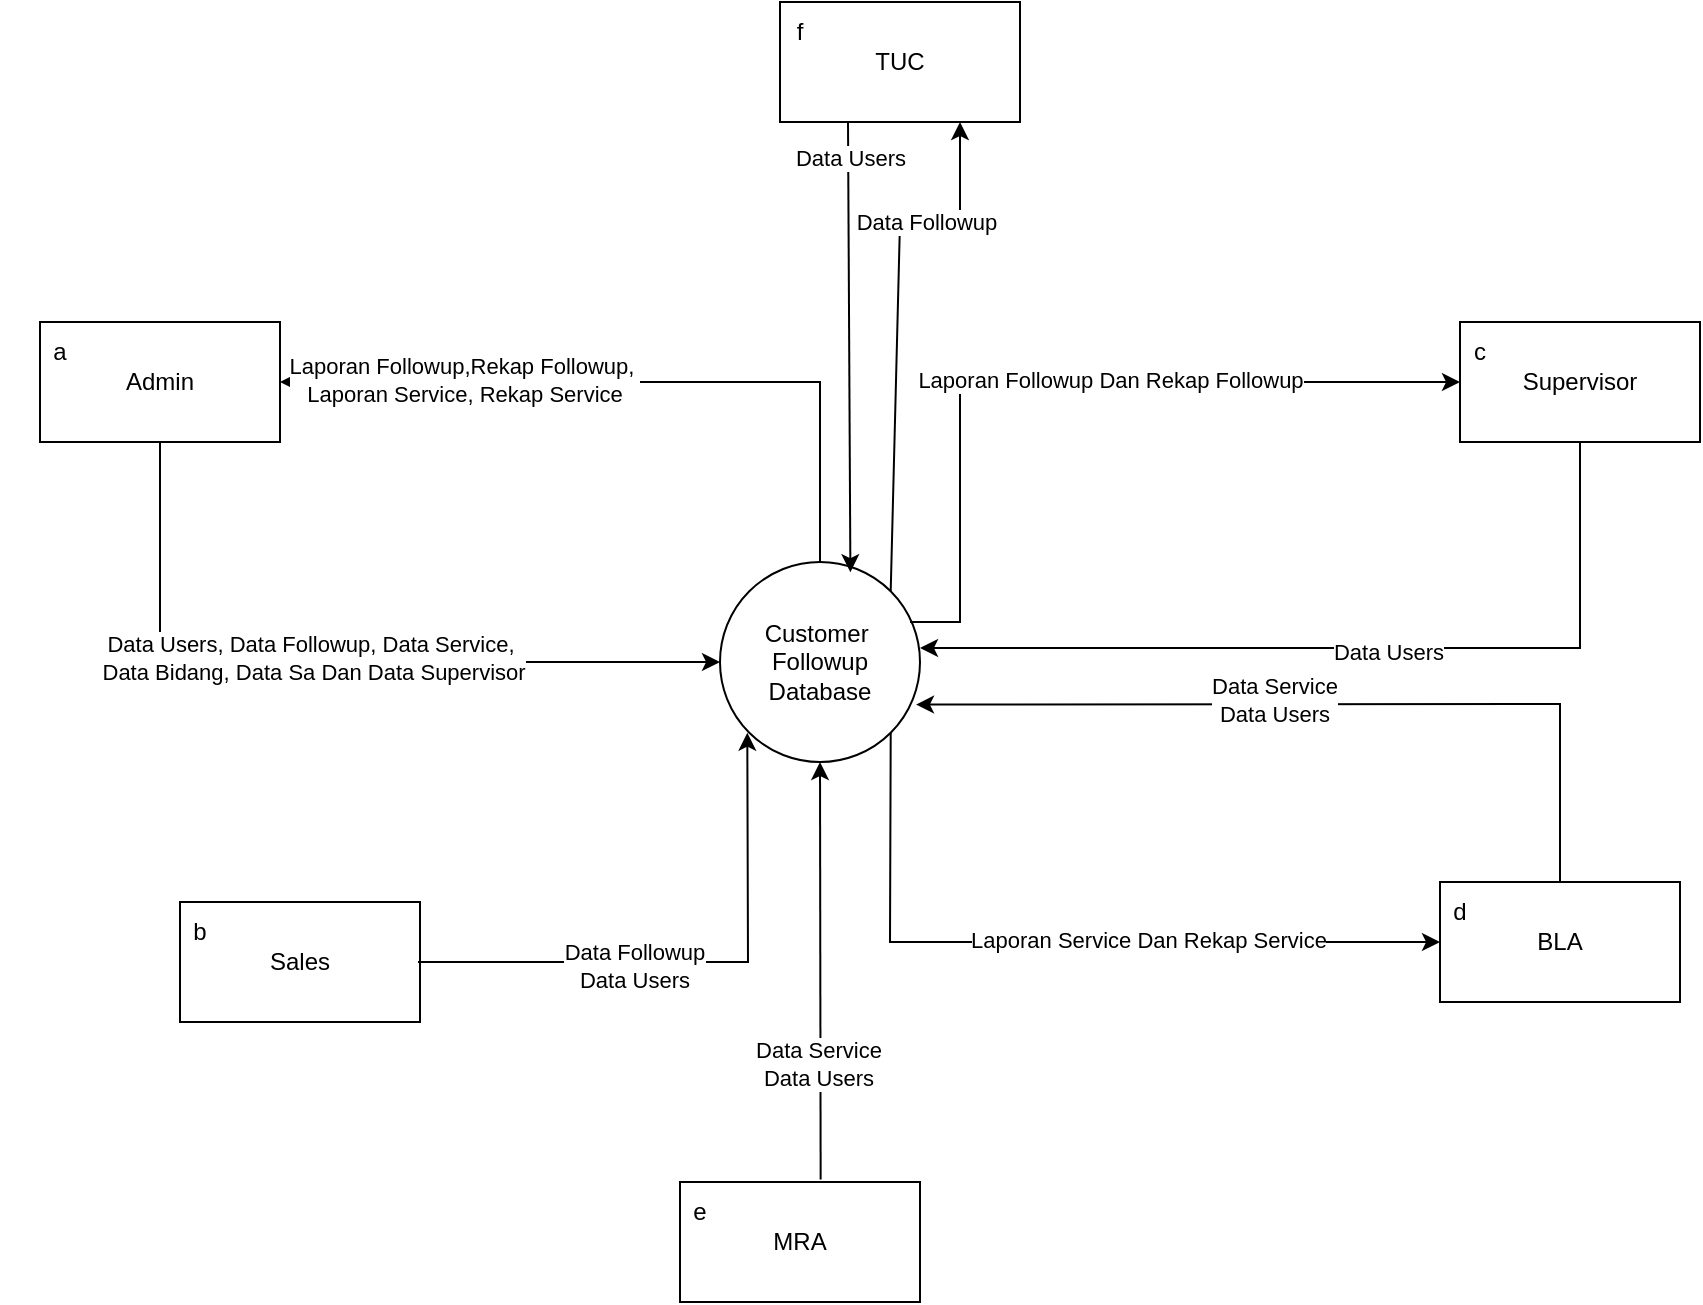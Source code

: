 <mxfile version="24.6.4" type="github" pages="3">
  <diagram name="Diagram Konteks" id="epgfFb0skEptq95vjhe1">
    <mxGraphModel dx="934" dy="1352" grid="1" gridSize="10" guides="1" tooltips="1" connect="1" arrows="1" fold="1" page="1" pageScale="1" pageWidth="1169" pageHeight="827" math="0" shadow="0">
      <root>
        <mxCell id="0" />
        <mxCell id="1" parent="0" />
        <mxCell id="VuiifhyWefLbRoHjWOdV-1" value="Customer&amp;nbsp;&lt;div&gt;Followup&lt;/div&gt;&lt;div&gt;Database&lt;/div&gt;" style="shape=ellipse;html=1;dashed=0;whiteSpace=wrap;perimeter=ellipsePerimeter;" parent="1" vertex="1">
          <mxGeometry x="360" y="170" width="100" height="100" as="geometry" />
        </mxCell>
        <mxCell id="VuiifhyWefLbRoHjWOdV-5" value="Supervisor" style="html=1;dashed=0;whiteSpace=wrap;" parent="1" vertex="1">
          <mxGeometry x="730" y="50" width="120" height="60" as="geometry" />
        </mxCell>
        <mxCell id="VuiifhyWefLbRoHjWOdV-14" value="Admin" style="html=1;dashed=0;whiteSpace=wrap;" parent="1" vertex="1">
          <mxGeometry x="20" y="50" width="120" height="60" as="geometry" />
        </mxCell>
        <mxCell id="VuiifhyWefLbRoHjWOdV-15" value="Sales" style="html=1;dashed=0;whiteSpace=wrap;" parent="1" vertex="1">
          <mxGeometry x="90" y="340" width="120" height="60" as="geometry" />
        </mxCell>
        <mxCell id="VuiifhyWefLbRoHjWOdV-16" value="MRA" style="html=1;dashed=0;whiteSpace=wrap;" parent="1" vertex="1">
          <mxGeometry x="340" y="480" width="120" height="60" as="geometry" />
        </mxCell>
        <mxCell id="3bvG3QOUrX4tDnKTCZNF-1" value="BLA" style="html=1;dashed=0;whiteSpace=wrap;" vertex="1" parent="1">
          <mxGeometry x="720" y="330" width="120" height="60" as="geometry" />
        </mxCell>
        <mxCell id="3bvG3QOUrX4tDnKTCZNF-2" value="TUC" style="html=1;dashed=0;whiteSpace=wrap;" vertex="1" parent="1">
          <mxGeometry x="390" y="-110" width="120" height="60" as="geometry" />
        </mxCell>
        <mxCell id="3bvG3QOUrX4tDnKTCZNF-3" value="" style="endArrow=classic;html=1;rounded=0;exitX=0.5;exitY=1;exitDx=0;exitDy=0;entryX=0;entryY=0.5;entryDx=0;entryDy=0;" edge="1" parent="1" source="VuiifhyWefLbRoHjWOdV-14" target="VuiifhyWefLbRoHjWOdV-1">
          <mxGeometry width="50" height="50" relative="1" as="geometry">
            <mxPoint x="390" y="260" as="sourcePoint" />
            <mxPoint x="440" y="210" as="targetPoint" />
            <Array as="points">
              <mxPoint x="80" y="220" />
            </Array>
          </mxGeometry>
        </mxCell>
        <mxCell id="3bvG3QOUrX4tDnKTCZNF-4" value="Data Users, Data Followup, Data Service,&lt;div&gt;&amp;nbsp;Data Bidang, Data Sa Dan Data Supervisor&lt;/div&gt;" style="edgeLabel;html=1;align=center;verticalAlign=middle;resizable=0;points=[];" vertex="1" connectable="0" parent="3bvG3QOUrX4tDnKTCZNF-3">
          <mxGeometry x="-0.054" y="2" relative="1" as="geometry">
            <mxPoint as="offset" />
          </mxGeometry>
        </mxCell>
        <mxCell id="3bvG3QOUrX4tDnKTCZNF-6" value="" style="endArrow=classic;html=1;rounded=0;exitX=1;exitY=0.5;exitDx=0;exitDy=0;entryX=0;entryY=1;entryDx=0;entryDy=0;" edge="1" parent="1">
          <mxGeometry width="50" height="50" relative="1" as="geometry">
            <mxPoint x="209" y="370" as="sourcePoint" />
            <mxPoint x="373.645" y="255.355" as="targetPoint" />
            <Array as="points">
              <mxPoint x="374" y="370" />
            </Array>
          </mxGeometry>
        </mxCell>
        <mxCell id="3bvG3QOUrX4tDnKTCZNF-7" value="Data Followup&lt;div&gt;Data Users&lt;/div&gt;" style="edgeLabel;html=1;align=center;verticalAlign=middle;resizable=0;points=[];" vertex="1" connectable="0" parent="3bvG3QOUrX4tDnKTCZNF-6">
          <mxGeometry x="-0.227" y="-2" relative="1" as="geometry">
            <mxPoint as="offset" />
          </mxGeometry>
        </mxCell>
        <mxCell id="3bvG3QOUrX4tDnKTCZNF-8" value="" style="endArrow=classic;html=1;rounded=0;exitX=0.5;exitY=0;exitDx=0;exitDy=0;entryX=1;entryY=0.5;entryDx=0;entryDy=0;" edge="1" parent="1" source="VuiifhyWefLbRoHjWOdV-1" target="VuiifhyWefLbRoHjWOdV-14">
          <mxGeometry width="50" height="50" relative="1" as="geometry">
            <mxPoint x="410" y="160" as="sourcePoint" />
            <mxPoint x="460" y="110" as="targetPoint" />
            <Array as="points">
              <mxPoint x="410" y="80" />
            </Array>
          </mxGeometry>
        </mxCell>
        <mxCell id="3bvG3QOUrX4tDnKTCZNF-9" value="Laporan Followup,Rekap Followup,&amp;nbsp;&lt;div&gt;Laporan Service, Rekap Service&lt;/div&gt;" style="edgeLabel;html=1;align=center;verticalAlign=middle;resizable=0;points=[];" vertex="1" connectable="0" parent="3bvG3QOUrX4tDnKTCZNF-8">
          <mxGeometry x="0.493" y="-1" relative="1" as="geometry">
            <mxPoint as="offset" />
          </mxGeometry>
        </mxCell>
        <mxCell id="3bvG3QOUrX4tDnKTCZNF-10" value="" style="endArrow=classic;html=1;rounded=0;entryX=0;entryY=0.5;entryDx=0;entryDy=0;" edge="1" parent="1" target="VuiifhyWefLbRoHjWOdV-5">
          <mxGeometry width="50" height="50" relative="1" as="geometry">
            <mxPoint x="455" y="200" as="sourcePoint" />
            <mxPoint x="430" y="110" as="targetPoint" />
            <Array as="points">
              <mxPoint x="480" y="200" />
              <mxPoint x="480" y="80" />
            </Array>
          </mxGeometry>
        </mxCell>
        <mxCell id="3bvG3QOUrX4tDnKTCZNF-12" value="Laporan Followup Dan Rekap Followup" style="edgeLabel;html=1;align=center;verticalAlign=middle;resizable=0;points=[];" vertex="1" connectable="0" parent="3bvG3QOUrX4tDnKTCZNF-10">
          <mxGeometry x="0.114" y="1" relative="1" as="geometry">
            <mxPoint as="offset" />
          </mxGeometry>
        </mxCell>
        <mxCell id="3bvG3QOUrX4tDnKTCZNF-13" value="" style="endArrow=classic;html=1;rounded=0;exitX=1;exitY=1;exitDx=0;exitDy=0;entryX=0;entryY=0.5;entryDx=0;entryDy=0;" edge="1" parent="1" source="VuiifhyWefLbRoHjWOdV-1" target="3bvG3QOUrX4tDnKTCZNF-1">
          <mxGeometry width="50" height="50" relative="1" as="geometry">
            <mxPoint x="590" y="390" as="sourcePoint" />
            <mxPoint x="700" y="360" as="targetPoint" />
            <Array as="points">
              <mxPoint x="445" y="360" />
            </Array>
          </mxGeometry>
        </mxCell>
        <mxCell id="3bvG3QOUrX4tDnKTCZNF-16" value="Laporan Service Dan Rekap Service" style="edgeLabel;html=1;align=center;verticalAlign=middle;resizable=0;points=[];" vertex="1" connectable="0" parent="3bvG3QOUrX4tDnKTCZNF-13">
          <mxGeometry x="0.231" y="1" relative="1" as="geometry">
            <mxPoint as="offset" />
          </mxGeometry>
        </mxCell>
        <mxCell id="3bvG3QOUrX4tDnKTCZNF-14" value="" style="endArrow=classic;html=1;rounded=0;entryX=0.98;entryY=0.713;entryDx=0;entryDy=0;entryPerimeter=0;exitX=0.5;exitY=0;exitDx=0;exitDy=0;" edge="1" parent="1" source="3bvG3QOUrX4tDnKTCZNF-1" target="VuiifhyWefLbRoHjWOdV-1">
          <mxGeometry width="50" height="50" relative="1" as="geometry">
            <mxPoint x="700" y="320" as="sourcePoint" />
            <mxPoint x="550" y="240" as="targetPoint" />
            <Array as="points">
              <mxPoint x="780" y="241" />
            </Array>
          </mxGeometry>
        </mxCell>
        <mxCell id="3bvG3QOUrX4tDnKTCZNF-15" value="Data Service&lt;div&gt;Data Users&lt;/div&gt;" style="edgeLabel;html=1;align=center;verticalAlign=middle;resizable=0;points=[];" vertex="1" connectable="0" parent="3bvG3QOUrX4tDnKTCZNF-14">
          <mxGeometry x="0.131" y="-2" relative="1" as="geometry">
            <mxPoint as="offset" />
          </mxGeometry>
        </mxCell>
        <mxCell id="3bvG3QOUrX4tDnKTCZNF-17" value="" style="endArrow=classic;html=1;rounded=0;exitX=0.586;exitY=-0.021;exitDx=0;exitDy=0;exitPerimeter=0;entryX=0.5;entryY=1;entryDx=0;entryDy=0;" edge="1" parent="1" source="VuiifhyWefLbRoHjWOdV-16" target="VuiifhyWefLbRoHjWOdV-1">
          <mxGeometry width="50" height="50" relative="1" as="geometry">
            <mxPoint x="420" y="460" as="sourcePoint" />
            <mxPoint x="470" y="410" as="targetPoint" />
          </mxGeometry>
        </mxCell>
        <mxCell id="3bvG3QOUrX4tDnKTCZNF-18" value="Data Service&lt;div&gt;Data Users&lt;/div&gt;" style="edgeLabel;html=1;align=center;verticalAlign=middle;resizable=0;points=[];" vertex="1" connectable="0" parent="3bvG3QOUrX4tDnKTCZNF-17">
          <mxGeometry x="-0.446" y="1" relative="1" as="geometry">
            <mxPoint as="offset" />
          </mxGeometry>
        </mxCell>
        <mxCell id="3bvG3QOUrX4tDnKTCZNF-19" value="" style="endArrow=classic;html=1;rounded=0;exitX=1;exitY=0;exitDx=0;exitDy=0;entryX=0.75;entryY=1;entryDx=0;entryDy=0;" edge="1" parent="1" source="VuiifhyWefLbRoHjWOdV-1" target="3bvG3QOUrX4tDnKTCZNF-2">
          <mxGeometry width="50" height="50" relative="1" as="geometry">
            <mxPoint x="610" y="190" as="sourcePoint" />
            <mxPoint x="660" y="140" as="targetPoint" />
            <Array as="points">
              <mxPoint x="450" />
              <mxPoint x="480" />
            </Array>
          </mxGeometry>
        </mxCell>
        <mxCell id="inOawKUDOv4UelcMWIQG-9" value="Data Followup" style="edgeLabel;html=1;align=center;verticalAlign=middle;resizable=0;points=[];" vertex="1" connectable="0" parent="3bvG3QOUrX4tDnKTCZNF-19">
          <mxGeometry x="0.493" relative="1" as="geometry">
            <mxPoint as="offset" />
          </mxGeometry>
        </mxCell>
        <mxCell id="ki20Z8s4vrW7yiZeNQ6K-3" value="a" style="text;html=1;align=center;verticalAlign=middle;whiteSpace=wrap;rounded=0;" vertex="1" parent="1">
          <mxGeometry y="50" width="60" height="30" as="geometry" />
        </mxCell>
        <mxCell id="ki20Z8s4vrW7yiZeNQ6K-4" value="b" style="text;html=1;align=center;verticalAlign=middle;whiteSpace=wrap;rounded=0;" vertex="1" parent="1">
          <mxGeometry x="70" y="340" width="60" height="30" as="geometry" />
        </mxCell>
        <mxCell id="ki20Z8s4vrW7yiZeNQ6K-5" value="c" style="text;html=1;align=center;verticalAlign=middle;whiteSpace=wrap;rounded=0;" vertex="1" parent="1">
          <mxGeometry x="710" y="50" width="60" height="30" as="geometry" />
        </mxCell>
        <mxCell id="ki20Z8s4vrW7yiZeNQ6K-8" value="d" style="text;html=1;align=center;verticalAlign=middle;whiteSpace=wrap;rounded=0;" vertex="1" parent="1">
          <mxGeometry x="700" y="330" width="60" height="30" as="geometry" />
        </mxCell>
        <mxCell id="ki20Z8s4vrW7yiZeNQ6K-9" value="e" style="text;html=1;align=center;verticalAlign=middle;whiteSpace=wrap;rounded=0;" vertex="1" parent="1">
          <mxGeometry x="320" y="480" width="60" height="30" as="geometry" />
        </mxCell>
        <mxCell id="ki20Z8s4vrW7yiZeNQ6K-10" value="f" style="text;html=1;align=center;verticalAlign=middle;whiteSpace=wrap;rounded=0;" vertex="1" parent="1">
          <mxGeometry x="370" y="-110" width="60" height="30" as="geometry" />
        </mxCell>
        <mxCell id="inOawKUDOv4UelcMWIQG-1" value="" style="endArrow=classic;html=1;rounded=0;exitX=0.5;exitY=1;exitDx=0;exitDy=0;" edge="1" parent="1" source="VuiifhyWefLbRoHjWOdV-5">
          <mxGeometry width="50" height="50" relative="1" as="geometry">
            <mxPoint x="710" y="220" as="sourcePoint" />
            <mxPoint x="460" y="213" as="targetPoint" />
            <Array as="points">
              <mxPoint x="790" y="213" />
            </Array>
          </mxGeometry>
        </mxCell>
        <mxCell id="inOawKUDOv4UelcMWIQG-3" value="Data Users" style="edgeLabel;html=1;align=center;verticalAlign=middle;resizable=0;points=[];" vertex="1" connectable="0" parent="inOawKUDOv4UelcMWIQG-1">
          <mxGeometry x="-0.078" y="2" relative="1" as="geometry">
            <mxPoint as="offset" />
          </mxGeometry>
        </mxCell>
        <mxCell id="inOawKUDOv4UelcMWIQG-4" value="" style="endArrow=classic;html=1;rounded=0;exitX=0.25;exitY=1;exitDx=0;exitDy=0;entryX=0.652;entryY=0.051;entryDx=0;entryDy=0;entryPerimeter=0;" edge="1" parent="1" target="VuiifhyWefLbRoHjWOdV-1">
          <mxGeometry width="50" height="50" relative="1" as="geometry">
            <mxPoint x="424.0" y="-50" as="sourcePoint" />
            <mxPoint x="430.0" y="165.6" as="targetPoint" />
            <Array as="points" />
          </mxGeometry>
        </mxCell>
        <mxCell id="inOawKUDOv4UelcMWIQG-6" value="Data Users" style="edgeLabel;html=1;align=center;verticalAlign=middle;resizable=0;points=[];" vertex="1" connectable="0" parent="inOawKUDOv4UelcMWIQG-4">
          <mxGeometry x="-0.84" y="1" relative="1" as="geometry">
            <mxPoint as="offset" />
          </mxGeometry>
        </mxCell>
      </root>
    </mxGraphModel>
  </diagram>
  <diagram id="bucHdOgtdyLKO2n5NT9M" name="Page-2">
    <mxGraphModel dx="2757" dy="892" grid="1" gridSize="10" guides="1" tooltips="1" connect="1" arrows="1" fold="1" page="1" pageScale="1" pageWidth="1169" pageHeight="827" math="0" shadow="0">
      <root>
        <mxCell id="0" />
        <mxCell id="1" parent="0" />
        <mxCell id="wO4jeFMkarcU0C4ZVt6F-1" value="Admin" style="html=1;dashed=0;whiteSpace=wrap;fontSize=16;" parent="1" vertex="1">
          <mxGeometry x="430" y="150" width="120" height="60" as="geometry" />
        </mxCell>
        <mxCell id="kWxTAtephzZwehLaW-mJ-16" value="Sales" style="html=1;dashed=0;whiteSpace=wrap;fontSize=16;" parent="1" vertex="1">
          <mxGeometry x="390" y="740" width="120" height="60" as="geometry" />
        </mxCell>
        <mxCell id="kWxTAtephzZwehLaW-mJ-17" value="MRA" style="html=1;dashed=0;whiteSpace=wrap;fontSize=16;" parent="1" vertex="1">
          <mxGeometry x="390" y="640" width="120" height="70" as="geometry" />
        </mxCell>
        <mxCell id="kWxTAtephzZwehLaW-mJ-18" value="Supervisor" style="html=1;dashed=0;whiteSpace=wrap;fontSize=16;" parent="1" vertex="1">
          <mxGeometry x="-50" y="645" width="120" height="60" as="geometry" />
        </mxCell>
        <mxCell id="kWxTAtephzZwehLaW-mJ-28" value="1.P&lt;div style=&quot;font-size: 16px;&quot;&gt;users&lt;/div&gt;" style="shape=ellipse;html=1;dashed=0;whiteSpace=wrap;aspect=fixed;perimeter=ellipsePerimeter;fontSize=16;" parent="1" vertex="1">
          <mxGeometry x="150" y="340" width="80" height="80" as="geometry" />
        </mxCell>
        <mxCell id="bmZkXhHhfdS_KMOA7PLY-1" value="TUC" style="html=1;dashed=0;whiteSpace=wrap;fontSize=16;" vertex="1" parent="1">
          <mxGeometry x="465" y="960" width="120" height="60" as="geometry" />
        </mxCell>
        <mxCell id="PAaoC2mi8qCAiIPaxIjI-1" value="BLA" style="html=1;dashed=0;whiteSpace=wrap;fontSize=16;" vertex="1" parent="1">
          <mxGeometry x="400" y="840" width="120" height="60" as="geometry" />
        </mxCell>
        <mxCell id="PAaoC2mi8qCAiIPaxIjI-3" value="2.P&lt;div style=&quot;font-size: 16px;&quot;&gt;Bidang&lt;/div&gt;" style="shape=ellipse;html=1;dashed=0;whiteSpace=wrap;aspect=fixed;perimeter=ellipsePerimeter;fontSize=16;" vertex="1" parent="1">
          <mxGeometry x="300" y="340" width="80" height="80" as="geometry" />
        </mxCell>
        <mxCell id="PAaoC2mi8qCAiIPaxIjI-4" value="3.P&lt;div style=&quot;font-size: 16px;&quot;&gt;Supervisor&lt;/div&gt;" style="shape=ellipse;html=1;dashed=0;whiteSpace=wrap;aspect=fixed;perimeter=ellipsePerimeter;fontSize=16;" vertex="1" parent="1">
          <mxGeometry x="440" y="340" width="80" height="80" as="geometry" />
        </mxCell>
        <mxCell id="PAaoC2mi8qCAiIPaxIjI-5" value="4.P&lt;div style=&quot;font-size: 16px;&quot;&gt;Followup&lt;/div&gt;" style="shape=ellipse;html=1;dashed=0;whiteSpace=wrap;aspect=fixed;perimeter=ellipsePerimeter;fontSize=16;" vertex="1" parent="1">
          <mxGeometry x="584.5" y="340" width="80" height="80" as="geometry" />
        </mxCell>
        <mxCell id="PAaoC2mi8qCAiIPaxIjI-6" value="5.P&lt;div style=&quot;font-size: 16px;&quot;&gt;Service&lt;/div&gt;" style="shape=ellipse;html=1;dashed=0;whiteSpace=wrap;aspect=fixed;perimeter=ellipsePerimeter;fontSize=16;" vertex="1" parent="1">
          <mxGeometry x="720" y="340" width="80" height="80" as="geometry" />
        </mxCell>
        <mxCell id="PAaoC2mi8qCAiIPaxIjI-8" value="" style="endArrow=classic;html=1;rounded=0;exitX=0;exitY=0.5;exitDx=0;exitDy=0;entryX=0.5;entryY=0;entryDx=0;entryDy=0;" edge="1" parent="1" source="wO4jeFMkarcU0C4ZVt6F-1" target="kWxTAtephzZwehLaW-mJ-28">
          <mxGeometry width="50" height="50" relative="1" as="geometry">
            <mxPoint x="350" y="300" as="sourcePoint" />
            <mxPoint x="400" y="250" as="targetPoint" />
            <Array as="points">
              <mxPoint x="190" y="180" />
            </Array>
          </mxGeometry>
        </mxCell>
        <mxCell id="KHFkOiuXwLlKuGVH0VCN-2" value="Data Users" style="edgeLabel;html=1;align=center;verticalAlign=middle;resizable=0;points=[];" vertex="1" connectable="0" parent="PAaoC2mi8qCAiIPaxIjI-8">
          <mxGeometry x="0.08" y="-1" relative="1" as="geometry">
            <mxPoint as="offset" />
          </mxGeometry>
        </mxCell>
        <mxCell id="PAaoC2mi8qCAiIPaxIjI-9" value="" style="endArrow=classic;html=1;rounded=0;exitX=0;exitY=1;exitDx=0;exitDy=0;entryX=0.5;entryY=0;entryDx=0;entryDy=0;" edge="1" parent="1" source="wO4jeFMkarcU0C4ZVt6F-1" target="PAaoC2mi8qCAiIPaxIjI-3">
          <mxGeometry width="50" height="50" relative="1" as="geometry">
            <mxPoint x="500" y="340" as="sourcePoint" />
            <mxPoint x="550" y="290" as="targetPoint" />
            <Array as="points">
              <mxPoint x="340" y="210" />
            </Array>
          </mxGeometry>
        </mxCell>
        <mxCell id="KhvcZn7qx0jvtT2tmby4-1" value="Data Bidang" style="edgeLabel;html=1;align=center;verticalAlign=middle;resizable=0;points=[];" vertex="1" connectable="0" parent="PAaoC2mi8qCAiIPaxIjI-9">
          <mxGeometry x="-0.288" y="2" relative="1" as="geometry">
            <mxPoint as="offset" />
          </mxGeometry>
        </mxCell>
        <mxCell id="PAaoC2mi8qCAiIPaxIjI-10" value="" style="endArrow=classic;html=1;rounded=0;exitX=0.417;exitY=1;exitDx=0;exitDy=0;exitPerimeter=0;entryX=0.5;entryY=0;entryDx=0;entryDy=0;" edge="1" parent="1" source="wO4jeFMkarcU0C4ZVt6F-1" target="PAaoC2mi8qCAiIPaxIjI-4">
          <mxGeometry width="50" height="50" relative="1" as="geometry">
            <mxPoint x="510" y="290" as="sourcePoint" />
            <mxPoint x="560" y="240" as="targetPoint" />
          </mxGeometry>
        </mxCell>
        <mxCell id="aKGOEBtIyafNQ6vPUZhU-7" value="Data Supervisor" style="edgeLabel;html=1;align=center;verticalAlign=middle;resizable=0;points=[];" vertex="1" connectable="0" parent="PAaoC2mi8qCAiIPaxIjI-10">
          <mxGeometry x="-0.308" y="-1" relative="1" as="geometry">
            <mxPoint as="offset" />
          </mxGeometry>
        </mxCell>
        <mxCell id="PAaoC2mi8qCAiIPaxIjI-11" value="" style="endArrow=classic;html=1;rounded=0;exitX=1;exitY=1;exitDx=0;exitDy=0;entryX=0.5;entryY=0;entryDx=0;entryDy=0;" edge="1" parent="1" source="wO4jeFMkarcU0C4ZVt6F-1" target="PAaoC2mi8qCAiIPaxIjI-5">
          <mxGeometry width="50" height="50" relative="1" as="geometry">
            <mxPoint x="890" y="230" as="sourcePoint" />
            <mxPoint x="940" y="180" as="targetPoint" />
            <Array as="points">
              <mxPoint x="625" y="210" />
            </Array>
          </mxGeometry>
        </mxCell>
        <mxCell id="pjSOJ3OP9RCaGdJxlbHC-13" value="Data Followup" style="edgeLabel;html=1;align=center;verticalAlign=middle;resizable=0;points=[];" vertex="1" connectable="0" parent="PAaoC2mi8qCAiIPaxIjI-11">
          <mxGeometry x="0.122" y="1" relative="1" as="geometry">
            <mxPoint as="offset" />
          </mxGeometry>
        </mxCell>
        <mxCell id="PAaoC2mi8qCAiIPaxIjI-12" value="" style="endArrow=classic;html=1;rounded=0;exitX=1;exitY=0.5;exitDx=0;exitDy=0;entryX=0.5;entryY=0;entryDx=0;entryDy=0;" edge="1" parent="1" source="wO4jeFMkarcU0C4ZVt6F-1" target="PAaoC2mi8qCAiIPaxIjI-6">
          <mxGeometry width="50" height="50" relative="1" as="geometry">
            <mxPoint x="770" y="290" as="sourcePoint" />
            <mxPoint x="820" y="240" as="targetPoint" />
            <Array as="points">
              <mxPoint x="760" y="180" />
            </Array>
          </mxGeometry>
        </mxCell>
        <mxCell id="pjSOJ3OP9RCaGdJxlbHC-14" value="Data Service" style="edgeLabel;html=1;align=center;verticalAlign=middle;resizable=0;points=[];" vertex="1" connectable="0" parent="PAaoC2mi8qCAiIPaxIjI-12">
          <mxGeometry x="-0.164" y="2" relative="1" as="geometry">
            <mxPoint as="offset" />
          </mxGeometry>
        </mxCell>
        <mxCell id="KHFkOiuXwLlKuGVH0VCN-1" value="tb_users" style="html=1;dashed=0;whiteSpace=wrap;shape=partialRectangle;right=0;left=0;" vertex="1" parent="1">
          <mxGeometry x="140" y="510" width="100" height="30" as="geometry" />
        </mxCell>
        <mxCell id="KHFkOiuXwLlKuGVH0VCN-3" value="" style="endArrow=classic;html=1;rounded=0;exitX=0;exitY=1;exitDx=0;exitDy=0;" edge="1" parent="1" source="kWxTAtephzZwehLaW-mJ-28">
          <mxGeometry width="50" height="50" relative="1" as="geometry">
            <mxPoint x="220" y="510" as="sourcePoint" />
            <mxPoint x="162" y="510" as="targetPoint" />
          </mxGeometry>
        </mxCell>
        <mxCell id="KHFkOiuXwLlKuGVH0VCN-8" value="Data Users" style="edgeLabel;html=1;align=center;verticalAlign=middle;resizable=0;points=[];" vertex="1" connectable="0" parent="KHFkOiuXwLlKuGVH0VCN-3">
          <mxGeometry x="-0.317" y="1" relative="1" as="geometry">
            <mxPoint as="offset" />
          </mxGeometry>
        </mxCell>
        <mxCell id="KHFkOiuXwLlKuGVH0VCN-6" value="" style="endArrow=classic;html=1;rounded=0;exitX=0.75;exitY=0;exitDx=0;exitDy=0;entryX=1;entryY=1;entryDx=0;entryDy=0;" edge="1" parent="1" source="KHFkOiuXwLlKuGVH0VCN-1" target="kWxTAtephzZwehLaW-mJ-28">
          <mxGeometry width="50" height="50" relative="1" as="geometry">
            <mxPoint x="330" y="520" as="sourcePoint" />
            <mxPoint x="380" y="470" as="targetPoint" />
          </mxGeometry>
        </mxCell>
        <mxCell id="KHFkOiuXwLlKuGVH0VCN-11" value="Data Users" style="edgeLabel;html=1;align=center;verticalAlign=middle;resizable=0;points=[];" vertex="1" connectable="0" parent="KHFkOiuXwLlKuGVH0VCN-6">
          <mxGeometry x="-0.312" relative="1" as="geometry">
            <mxPoint as="offset" />
          </mxGeometry>
        </mxCell>
        <mxCell id="KHFkOiuXwLlKuGVH0VCN-12" value="tb_bidang" style="html=1;dashed=0;whiteSpace=wrap;shape=partialRectangle;right=0;left=0;" vertex="1" parent="1">
          <mxGeometry x="300" y="510" width="100" height="30" as="geometry" />
        </mxCell>
        <mxCell id="KHFkOiuXwLlKuGVH0VCN-13" value="" style="endArrow=classic;html=1;rounded=0;exitX=0;exitY=1;exitDx=0;exitDy=0;" edge="1" parent="1" source="PAaoC2mi8qCAiIPaxIjI-3">
          <mxGeometry width="50" height="50" relative="1" as="geometry">
            <mxPoint x="172" y="418" as="sourcePoint" />
            <mxPoint x="310" y="510" as="targetPoint" />
          </mxGeometry>
        </mxCell>
        <mxCell id="KHFkOiuXwLlKuGVH0VCN-14" value="Data bidang" style="edgeLabel;html=1;align=center;verticalAlign=middle;resizable=0;points=[];" vertex="1" connectable="0" parent="KHFkOiuXwLlKuGVH0VCN-13">
          <mxGeometry x="-0.317" y="1" relative="1" as="geometry">
            <mxPoint as="offset" />
          </mxGeometry>
        </mxCell>
        <mxCell id="KHFkOiuXwLlKuGVH0VCN-15" value="" style="endArrow=classic;html=1;rounded=0;exitX=0.75;exitY=0;exitDx=0;exitDy=0;entryX=1;entryY=1;entryDx=0;entryDy=0;" edge="1" parent="1" source="KHFkOiuXwLlKuGVH0VCN-12">
          <mxGeometry width="50" height="50" relative="1" as="geometry">
            <mxPoint x="380" y="501.72" as="sourcePoint" />
            <mxPoint x="373.284" y="400.004" as="targetPoint" />
          </mxGeometry>
        </mxCell>
        <mxCell id="KHFkOiuXwLlKuGVH0VCN-16" value="Data bidang" style="edgeLabel;html=1;align=center;verticalAlign=middle;resizable=0;points=[];" vertex="1" connectable="0" parent="KHFkOiuXwLlKuGVH0VCN-15">
          <mxGeometry x="-0.312" relative="1" as="geometry">
            <mxPoint as="offset" />
          </mxGeometry>
        </mxCell>
        <mxCell id="aKGOEBtIyafNQ6vPUZhU-1" value="tb_supervisor" style="html=1;dashed=0;whiteSpace=wrap;shape=partialRectangle;right=0;left=0;" vertex="1" parent="1">
          <mxGeometry x="440" y="510" width="100" height="30" as="geometry" />
        </mxCell>
        <mxCell id="aKGOEBtIyafNQ6vPUZhU-3" value="" style="endArrow=classic;html=1;rounded=0;" edge="1" parent="1">
          <mxGeometry width="50" height="50" relative="1" as="geometry">
            <mxPoint x="460" y="414" as="sourcePoint" />
            <mxPoint x="460" y="510" as="targetPoint" />
          </mxGeometry>
        </mxCell>
        <mxCell id="aKGOEBtIyafNQ6vPUZhU-4" value="Data supervisor" style="edgeLabel;html=1;align=center;verticalAlign=middle;resizable=0;points=[];" vertex="1" connectable="0" parent="aKGOEBtIyafNQ6vPUZhU-3">
          <mxGeometry x="-0.317" y="1" relative="1" as="geometry">
            <mxPoint as="offset" />
          </mxGeometry>
        </mxCell>
        <mxCell id="aKGOEBtIyafNQ6vPUZhU-5" value="" style="endArrow=classic;html=1;rounded=0;exitX=0.75;exitY=0;exitDx=0;exitDy=0;entryX=1;entryY=1;entryDx=0;entryDy=0;" edge="1" parent="1" source="aKGOEBtIyafNQ6vPUZhU-1" target="PAaoC2mi8qCAiIPaxIjI-4">
          <mxGeometry width="50" height="50" relative="1" as="geometry">
            <mxPoint x="591.72" y="550" as="sourcePoint" />
            <mxPoint x="590.004" y="440.004" as="targetPoint" />
          </mxGeometry>
        </mxCell>
        <mxCell id="aKGOEBtIyafNQ6vPUZhU-6" value="Data supervisor" style="edgeLabel;html=1;align=center;verticalAlign=middle;resizable=0;points=[];" vertex="1" connectable="0" parent="aKGOEBtIyafNQ6vPUZhU-5">
          <mxGeometry x="-0.312" relative="1" as="geometry">
            <mxPoint as="offset" />
          </mxGeometry>
        </mxCell>
        <mxCell id="pjSOJ3OP9RCaGdJxlbHC-1" value="tb_followup" style="html=1;dashed=0;whiteSpace=wrap;shape=partialRectangle;right=0;left=0;" vertex="1" parent="1">
          <mxGeometry x="574.5" y="510" width="100" height="30" as="geometry" />
        </mxCell>
        <mxCell id="pjSOJ3OP9RCaGdJxlbHC-2" value="" style="endArrow=classic;html=1;rounded=0;" edge="1" parent="1">
          <mxGeometry width="50" height="50" relative="1" as="geometry">
            <mxPoint x="610" y="414" as="sourcePoint" />
            <mxPoint x="610" y="510" as="targetPoint" />
          </mxGeometry>
        </mxCell>
        <mxCell id="pjSOJ3OP9RCaGdJxlbHC-3" value="Data followup" style="edgeLabel;html=1;align=center;verticalAlign=middle;resizable=0;points=[];" vertex="1" connectable="0" parent="pjSOJ3OP9RCaGdJxlbHC-2">
          <mxGeometry x="-0.317" y="1" relative="1" as="geometry">
            <mxPoint as="offset" />
          </mxGeometry>
        </mxCell>
        <mxCell id="pjSOJ3OP9RCaGdJxlbHC-4" value="" style="endArrow=classic;html=1;rounded=0;exitX=0.75;exitY=0;exitDx=0;exitDy=0;entryX=1;entryY=1;entryDx=0;entryDy=0;" edge="1" parent="1" source="pjSOJ3OP9RCaGdJxlbHC-1" target="PAaoC2mi8qCAiIPaxIjI-5">
          <mxGeometry width="50" height="50" relative="1" as="geometry">
            <mxPoint x="681.5" y="516" as="sourcePoint" />
            <mxPoint x="674.5" y="414" as="targetPoint" />
          </mxGeometry>
        </mxCell>
        <mxCell id="pjSOJ3OP9RCaGdJxlbHC-5" value="Data followup" style="edgeLabel;html=1;align=center;verticalAlign=middle;resizable=0;points=[];" vertex="1" connectable="0" parent="pjSOJ3OP9RCaGdJxlbHC-4">
          <mxGeometry x="-0.312" relative="1" as="geometry">
            <mxPoint as="offset" />
          </mxGeometry>
        </mxCell>
        <mxCell id="pjSOJ3OP9RCaGdJxlbHC-6" value="tb_service" style="html=1;dashed=0;whiteSpace=wrap;shape=partialRectangle;right=0;left=0;" vertex="1" parent="1">
          <mxGeometry x="720" y="510" width="100" height="30" as="geometry" />
        </mxCell>
        <mxCell id="pjSOJ3OP9RCaGdJxlbHC-7" value="" style="endArrow=classic;html=1;rounded=0;entryX=0.083;entryY=-0.022;entryDx=0;entryDy=0;exitX=0;exitY=1;exitDx=0;exitDy=0;entryPerimeter=0;" edge="1" parent="1" source="PAaoC2mi8qCAiIPaxIjI-6" target="pjSOJ3OP9RCaGdJxlbHC-6">
          <mxGeometry width="50" height="50" relative="1" as="geometry">
            <mxPoint x="740" y="420" as="sourcePoint" />
            <mxPoint x="739" y="516" as="targetPoint" />
          </mxGeometry>
        </mxCell>
        <mxCell id="pjSOJ3OP9RCaGdJxlbHC-8" value="Data service" style="edgeLabel;html=1;align=center;verticalAlign=middle;resizable=0;points=[];" vertex="1" connectable="0" parent="pjSOJ3OP9RCaGdJxlbHC-7">
          <mxGeometry x="-0.317" y="1" relative="1" as="geometry">
            <mxPoint as="offset" />
          </mxGeometry>
        </mxCell>
        <mxCell id="pjSOJ3OP9RCaGdJxlbHC-9" style="edgeStyle=orthogonalEdgeStyle;rounded=0;orthogonalLoop=1;jettySize=auto;html=1;exitX=0.5;exitY=1;exitDx=0;exitDy=0;" edge="1" parent="1" source="pjSOJ3OP9RCaGdJxlbHC-6" target="pjSOJ3OP9RCaGdJxlbHC-6">
          <mxGeometry relative="1" as="geometry" />
        </mxCell>
        <mxCell id="pjSOJ3OP9RCaGdJxlbHC-11" value="" style="endArrow=classic;html=1;rounded=0;exitX=0.75;exitY=0;exitDx=0;exitDy=0;entryX=1;entryY=1;entryDx=0;entryDy=0;" edge="1" parent="1" source="pjSOJ3OP9RCaGdJxlbHC-6" target="PAaoC2mi8qCAiIPaxIjI-6">
          <mxGeometry width="50" height="50" relative="1" as="geometry">
            <mxPoint x="860" y="516" as="sourcePoint" />
            <mxPoint x="810" y="430" as="targetPoint" />
          </mxGeometry>
        </mxCell>
        <mxCell id="pjSOJ3OP9RCaGdJxlbHC-12" value="Data Service" style="edgeLabel;html=1;align=center;verticalAlign=middle;resizable=0;points=[];" vertex="1" connectable="0" parent="pjSOJ3OP9RCaGdJxlbHC-11">
          <mxGeometry x="-0.312" relative="1" as="geometry">
            <mxPoint as="offset" />
          </mxGeometry>
        </mxCell>
        <mxCell id="pjSOJ3OP9RCaGdJxlbHC-16" value="" style="endArrow=classic;html=1;rounded=0;exitX=1;exitY=0.5;exitDx=0;exitDy=0;" edge="1" parent="1" source="KHFkOiuXwLlKuGVH0VCN-1">
          <mxGeometry width="50" height="50" relative="1" as="geometry">
            <mxPoint x="270" y="530" as="sourcePoint" />
            <mxPoint x="320" y="350" as="targetPoint" />
            <Array as="points">
              <mxPoint x="260" y="525" />
              <mxPoint x="260" y="320" />
              <mxPoint x="320" y="320" />
            </Array>
          </mxGeometry>
        </mxCell>
        <mxCell id="pjSOJ3OP9RCaGdJxlbHC-17" value="Data Users" style="edgeLabel;html=1;align=center;verticalAlign=middle;resizable=0;points=[];" vertex="1" connectable="0" parent="pjSOJ3OP9RCaGdJxlbHC-16">
          <mxGeometry x="0.549" y="2" relative="1" as="geometry">
            <mxPoint as="offset" />
          </mxGeometry>
        </mxCell>
        <mxCell id="pjSOJ3OP9RCaGdJxlbHC-18" value="" style="endArrow=classic;html=1;rounded=0;exitX=0.423;exitY=1;exitDx=0;exitDy=0;exitPerimeter=0;entryX=0;entryY=0.5;entryDx=0;entryDy=0;" edge="1" parent="1" source="KHFkOiuXwLlKuGVH0VCN-1" target="PAaoC2mi8qCAiIPaxIjI-5">
          <mxGeometry width="50" height="50" relative="1" as="geometry">
            <mxPoint x="340" y="590" as="sourcePoint" />
            <mxPoint x="390" y="540" as="targetPoint" />
            <Array as="points">
              <mxPoint x="182" y="560" />
              <mxPoint x="560" y="560" />
              <mxPoint x="560" y="380" />
            </Array>
          </mxGeometry>
        </mxCell>
        <mxCell id="pjSOJ3OP9RCaGdJxlbHC-19" value="Data Users" style="edgeLabel;html=1;align=center;verticalAlign=middle;resizable=0;points=[];" vertex="1" connectable="0" parent="pjSOJ3OP9RCaGdJxlbHC-18">
          <mxGeometry x="-0.167" y="-1" relative="1" as="geometry">
            <mxPoint as="offset" />
          </mxGeometry>
        </mxCell>
        <mxCell id="pjSOJ3OP9RCaGdJxlbHC-20" value="" style="endArrow=classic;html=1;rounded=0;exitX=0.25;exitY=1;exitDx=0;exitDy=0;entryX=0;entryY=0.5;entryDx=0;entryDy=0;" edge="1" parent="1" source="KHFkOiuXwLlKuGVH0VCN-1" target="PAaoC2mi8qCAiIPaxIjI-6">
          <mxGeometry width="50" height="50" relative="1" as="geometry">
            <mxPoint x="260" y="620" as="sourcePoint" />
            <mxPoint x="310" y="570" as="targetPoint" />
            <Array as="points">
              <mxPoint x="165" y="600" />
              <mxPoint x="690" y="600" />
              <mxPoint x="690" y="380" />
            </Array>
          </mxGeometry>
        </mxCell>
        <mxCell id="pjSOJ3OP9RCaGdJxlbHC-21" value="Data Users" style="edgeLabel;html=1;align=center;verticalAlign=middle;resizable=0;points=[];" vertex="1" connectable="0" parent="pjSOJ3OP9RCaGdJxlbHC-20">
          <mxGeometry x="-0.171" y="-1" relative="1" as="geometry">
            <mxPoint as="offset" />
          </mxGeometry>
        </mxCell>
        <mxCell id="pjSOJ3OP9RCaGdJxlbHC-22" value="6.P&lt;div style=&quot;font-size: 16px;&quot;&gt;Sa&lt;/div&gt;" style="shape=ellipse;html=1;dashed=0;whiteSpace=wrap;aspect=fixed;perimeter=ellipsePerimeter;fontSize=16;" vertex="1" parent="1">
          <mxGeometry x="850" y="340" width="80" height="80" as="geometry" />
        </mxCell>
        <mxCell id="pjSOJ3OP9RCaGdJxlbHC-23" value="tb_sa" style="html=1;dashed=0;whiteSpace=wrap;shape=partialRectangle;right=0;left=0;" vertex="1" parent="1">
          <mxGeometry x="860" y="510" width="100" height="30" as="geometry" />
        </mxCell>
        <mxCell id="LeFJhluDGiljgfU8nhRb-1" value="" style="endArrow=classic;html=1;rounded=0;exitX=1;exitY=0.25;exitDx=0;exitDy=0;" edge="1" parent="1" source="wO4jeFMkarcU0C4ZVt6F-1" target="pjSOJ3OP9RCaGdJxlbHC-22">
          <mxGeometry width="50" height="50" relative="1" as="geometry">
            <mxPoint x="560" y="190" as="sourcePoint" />
            <mxPoint x="770" y="350" as="targetPoint" />
            <Array as="points">
              <mxPoint x="890" y="170" />
            </Array>
          </mxGeometry>
        </mxCell>
        <mxCell id="LeFJhluDGiljgfU8nhRb-2" value="Data Sa" style="edgeLabel;html=1;align=center;verticalAlign=middle;resizable=0;points=[];" vertex="1" connectable="0" parent="LeFJhluDGiljgfU8nhRb-1">
          <mxGeometry x="-0.164" y="2" relative="1" as="geometry">
            <mxPoint as="offset" />
          </mxGeometry>
        </mxCell>
        <mxCell id="LeFJhluDGiljgfU8nhRb-3" value="" style="endArrow=classic;html=1;rounded=0;entryX=0.177;entryY=-0.022;entryDx=0;entryDy=0;exitX=0;exitY=1;exitDx=0;exitDy=0;entryPerimeter=0;" edge="1" parent="1" target="pjSOJ3OP9RCaGdJxlbHC-23">
          <mxGeometry width="50" height="50" relative="1" as="geometry">
            <mxPoint x="874" y="414" as="sourcePoint" />
            <mxPoint x="870" y="515" as="targetPoint" />
          </mxGeometry>
        </mxCell>
        <mxCell id="LeFJhluDGiljgfU8nhRb-4" value="Data sa" style="edgeLabel;html=1;align=center;verticalAlign=middle;resizable=0;points=[];" vertex="1" connectable="0" parent="LeFJhluDGiljgfU8nhRb-3">
          <mxGeometry x="-0.317" y="1" relative="1" as="geometry">
            <mxPoint as="offset" />
          </mxGeometry>
        </mxCell>
        <mxCell id="LeFJhluDGiljgfU8nhRb-5" value="" style="endArrow=classic;html=1;rounded=0;entryX=1;entryY=1;entryDx=0;entryDy=0;exitX=0.69;exitY=0.067;exitDx=0;exitDy=0;exitPerimeter=0;" edge="1" parent="1" source="pjSOJ3OP9RCaGdJxlbHC-23" target="pjSOJ3OP9RCaGdJxlbHC-22">
          <mxGeometry width="50" height="50" relative="1" as="geometry">
            <mxPoint x="930" y="502" as="sourcePoint" />
            <mxPoint x="920" y="420" as="targetPoint" />
          </mxGeometry>
        </mxCell>
        <mxCell id="LeFJhluDGiljgfU8nhRb-6" value="Data Sa" style="edgeLabel;html=1;align=center;verticalAlign=middle;resizable=0;points=[];" vertex="1" connectable="0" parent="LeFJhluDGiljgfU8nhRb-5">
          <mxGeometry x="-0.312" relative="1" as="geometry">
            <mxPoint as="offset" />
          </mxGeometry>
        </mxCell>
        <mxCell id="LeFJhluDGiljgfU8nhRb-7" value="7.&lt;div style=&quot;font-size: 16px;&quot;&gt;Laporan&lt;/div&gt;" style="shape=ellipse;html=1;dashed=0;whiteSpace=wrap;aspect=fixed;perimeter=ellipsePerimeter;fontSize=16;" vertex="1" parent="1">
          <mxGeometry x="1000" y="340" width="80" height="80" as="geometry" />
        </mxCell>
        <mxCell id="LeFJhluDGiljgfU8nhRb-11" value="" style="endArrow=classic;html=1;rounded=0;entryX=1;entryY=0;entryDx=0;entryDy=0;exitX=0.5;exitY=0;exitDx=0;exitDy=0;" edge="1" parent="1" source="LeFJhluDGiljgfU8nhRb-7" target="wO4jeFMkarcU0C4ZVt6F-1">
          <mxGeometry width="50" height="50" relative="1" as="geometry">
            <mxPoint x="1040" y="330" as="sourcePoint" />
            <mxPoint x="1090" y="280" as="targetPoint" />
            <Array as="points">
              <mxPoint x="1040" y="160" />
            </Array>
          </mxGeometry>
        </mxCell>
        <mxCell id="fN74TQdqrFtUHcOwb39o-1" value="Laporan Followup,Rekap Followup,&amp;nbsp;&lt;div&gt;Laporan Service, Rekap Service&lt;/div&gt;" style="edgeLabel;html=1;align=center;verticalAlign=middle;resizable=0;points=[];" vertex="1" connectable="0" parent="LeFJhluDGiljgfU8nhRb-11">
          <mxGeometry x="-0.421" y="4" relative="1" as="geometry">
            <mxPoint as="offset" />
          </mxGeometry>
        </mxCell>
        <mxCell id="GZfqLA-FfGh223UA4u_w-4" value="" style="endArrow=classic;html=1;rounded=0;exitX=0;exitY=0.5;exitDx=0;exitDy=0;" edge="1" parent="1" source="kWxTAtephzZwehLaW-mJ-17">
          <mxGeometry width="50" height="50" relative="1" as="geometry">
            <mxPoint x="100" y="430" as="sourcePoint" />
            <mxPoint x="150" y="380" as="targetPoint" />
            <Array as="points">
              <mxPoint x="80" y="670" />
              <mxPoint x="80" y="380" />
            </Array>
          </mxGeometry>
        </mxCell>
        <mxCell id="GZfqLA-FfGh223UA4u_w-6" value="Data Users" style="edgeLabel;html=1;align=center;verticalAlign=middle;resizable=0;points=[];" vertex="1" connectable="0" parent="GZfqLA-FfGh223UA4u_w-4">
          <mxGeometry x="-0.396" y="1" relative="1" as="geometry">
            <mxPoint as="offset" />
          </mxGeometry>
        </mxCell>
        <mxCell id="GZfqLA-FfGh223UA4u_w-5" value="" style="endArrow=classic;html=1;rounded=0;exitX=1;exitY=0.5;exitDx=0;exitDy=0;entryX=1.046;entryY=0.408;entryDx=0;entryDy=0;entryPerimeter=0;" edge="1" parent="1" source="kWxTAtephzZwehLaW-mJ-17" target="PAaoC2mi8qCAiIPaxIjI-6">
          <mxGeometry width="50" height="50" relative="1" as="geometry">
            <mxPoint x="580" y="690" as="sourcePoint" />
            <mxPoint x="630" y="640" as="targetPoint" />
            <Array as="points">
              <mxPoint x="840" y="680" />
              <mxPoint x="840" y="373" />
            </Array>
          </mxGeometry>
        </mxCell>
        <mxCell id="GZfqLA-FfGh223UA4u_w-7" value="Data Service" style="edgeLabel;html=1;align=center;verticalAlign=middle;resizable=0;points=[];" vertex="1" connectable="0" parent="GZfqLA-FfGh223UA4u_w-5">
          <mxGeometry x="-0.618" y="-1" relative="1" as="geometry">
            <mxPoint as="offset" />
          </mxGeometry>
        </mxCell>
        <mxCell id="qcpI79Zcy2Yk_kAp6pVg-1" value="" style="endArrow=classic;html=1;rounded=0;exitX=0;exitY=0.5;exitDx=0;exitDy=0;entryX=0;entryY=0;entryDx=0;entryDy=0;" edge="1" parent="1" source="PAaoC2mi8qCAiIPaxIjI-1" target="kWxTAtephzZwehLaW-mJ-28">
          <mxGeometry width="50" height="50" relative="1" as="geometry">
            <mxPoint x="170" y="850" as="sourcePoint" />
            <mxPoint x="220" y="800" as="targetPoint" />
            <Array as="points">
              <mxPoint x="-80" y="860" />
              <mxPoint x="-80" y="360" />
            </Array>
          </mxGeometry>
        </mxCell>
        <mxCell id="QsjyKA8SF64rPVqsax4g-1" value="" style="endArrow=classic;html=1;rounded=0;exitX=1;exitY=0.5;exitDx=0;exitDy=0;entryX=0.5;entryY=1;entryDx=0;entryDy=0;" edge="1" parent="1" source="PAaoC2mi8qCAiIPaxIjI-1" target="PAaoC2mi8qCAiIPaxIjI-6">
          <mxGeometry width="50" height="50" relative="1" as="geometry">
            <mxPoint x="570" y="760" as="sourcePoint" />
            <mxPoint x="620" y="710" as="targetPoint" />
            <Array as="points">
              <mxPoint x="760" y="860" />
            </Array>
          </mxGeometry>
        </mxCell>
        <mxCell id="1lh7i4YZD5v9oZkAZEzs-1" value="" style="endArrow=classic;html=1;rounded=0;exitX=0.5;exitY=1;exitDx=0;exitDy=0;entryX=0.5;entryY=1;entryDx=0;entryDy=0;" edge="1" parent="1" source="LeFJhluDGiljgfU8nhRb-7" target="PAaoC2mi8qCAiIPaxIjI-1">
          <mxGeometry width="50" height="50" relative="1" as="geometry">
            <mxPoint x="1120" y="640" as="sourcePoint" />
            <mxPoint x="680" y="950" as="targetPoint" />
            <Array as="points">
              <mxPoint x="1040" y="920" />
              <mxPoint x="460" y="920" />
            </Array>
          </mxGeometry>
        </mxCell>
        <mxCell id="1lh7i4YZD5v9oZkAZEzs-2" value="&lt;span style=&quot;color: rgba(0, 0, 0, 0); font-family: monospace; font-size: 0px; text-align: start; background-color: rgb(251, 251, 251);&quot;&gt;%3CmxGraphModel%3E%3Croot%3E%3CmxCell%20id%3D%220%22%2F%3E%3CmxCell%20id%3D%221%22%20parent%3D%220%22%2F%3E%3CmxCell%20id%3D%222%22%20value%3D%22Laporan%20Followup%2CRekap%20Followup%2C%26amp%3Bnbsp%3B%26lt%3Bdiv%26gt%3BLaporan%20Service%2C%20Rekap%20Service%26lt%3B%2Fdiv%26gt%3B%22%20style%3D%22edgeLabel%3Bhtml%3D1%3Balign%3Dcenter%3BverticalAlign%3Dmiddle%3Bresizable%3D0%3Bpoints%3D%5B%5D%3B%22%20vertex%3D%221%22%20connectable%3D%220%22%20parent%3D%221%22%3E%3CmxGeometry%20x%3D%221025.921%22%20y%3D%22163.714%22%20as%3D%22geometry%22%2F%3E%3C%2FmxCell%3E%3C%2Froot%3E%3C%2FmxGraphModel%3E&lt;/span&gt;" style="edgeLabel;html=1;align=center;verticalAlign=middle;resizable=0;points=[];" vertex="1" connectable="0" parent="1lh7i4YZD5v9oZkAZEzs-1">
          <mxGeometry x="0.018" y="-2" relative="1" as="geometry">
            <mxPoint as="offset" />
          </mxGeometry>
        </mxCell>
        <mxCell id="1lh7i4YZD5v9oZkAZEzs-3" value="&lt;span style=&quot;color: rgba(0, 0, 0, 0); font-family: monospace; font-size: 0px; text-align: start; background-color: rgb(251, 251, 251);&quot;&gt;%3CmxGraphModel%3E%3Croot%3E%3CmxCell%20id%3D%220%22%2F%3E%3CmxCell%20id%3D%221%22%20parent%3D%220%22%2F%3E%3CmxCell%20id%3D%222%22%20value%3D%22Laporan%20Followup%2CRekap%20Followup%2C%26amp%3Bnbsp%3B%26lt%3Bdiv%26gt%3BLaporan%20Service%2C%20Rekap%20Service%26lt%3B%2Fdiv%26gt%3B%22%20style%3D%22edgeLabel%3Bhtml%3D1%3Balign%3Dcenter%3BverticalAlign%3Dmiddle%3Bresizable%3D0%3Bpoints%3D%5B%5D%3B%22%20vertex%3D%221%22%20connectable%3D%220%22%20parent%3D%221%22%3E%3CmxGeometry%20x%3D%221025.921%22%20y%3D%22163.714%22%20as%3D%22geometry%22%2F%3E%3C%2FmxCell%3E%3C%2Froot%3E%3C%2FmxGraphModel%3E&lt;/span&gt;" style="edgeLabel;html=1;align=center;verticalAlign=middle;resizable=0;points=[];" vertex="1" connectable="0" parent="1lh7i4YZD5v9oZkAZEzs-1">
          <mxGeometry x="0.062" relative="1" as="geometry">
            <mxPoint as="offset" />
          </mxGeometry>
        </mxCell>
        <mxCell id="1lh7i4YZD5v9oZkAZEzs-4" value="&lt;div&gt;Laporan Service, Rekap Service&lt;/div&gt;" style="edgeLabel;html=1;align=center;verticalAlign=middle;resizable=0;points=[];" vertex="1" connectable="0" parent="1lh7i4YZD5v9oZkAZEzs-1">
          <mxGeometry x="0.064" y="2" relative="1" as="geometry">
            <mxPoint as="offset" />
          </mxGeometry>
        </mxCell>
        <mxCell id="yFUiXez2EJ8SDbsWbPDF-3" value="" style="endArrow=classic;html=1;rounded=0;entryX=1;entryY=0.5;entryDx=0;entryDy=0;exitX=0.5;exitY=1;exitDx=0;exitDy=0;" edge="1" parent="1" source="pjSOJ3OP9RCaGdJxlbHC-1" target="PAaoC2mi8qCAiIPaxIjI-4">
          <mxGeometry width="50" height="50" relative="1" as="geometry">
            <mxPoint x="580" y="550" as="sourcePoint" />
            <mxPoint x="610" y="550" as="targetPoint" />
            <Array as="points">
              <mxPoint x="510" y="590" />
            </Array>
          </mxGeometry>
        </mxCell>
        <mxCell id="yFUiXez2EJ8SDbsWbPDF-4" value="Data Followup" style="edgeLabel;html=1;align=center;verticalAlign=middle;resizable=0;points=[];" vertex="1" connectable="0" parent="yFUiXez2EJ8SDbsWbPDF-3">
          <mxGeometry x="-0.483" y="3" relative="1" as="geometry">
            <mxPoint as="offset" />
          </mxGeometry>
        </mxCell>
        <mxCell id="yFUiXez2EJ8SDbsWbPDF-5" value="" style="endArrow=classic;html=1;rounded=0;exitX=0.5;exitY=1;exitDx=0;exitDy=0;entryX=0.029;entryY=0.425;entryDx=0;entryDy=0;entryPerimeter=0;" edge="1" parent="1" source="pjSOJ3OP9RCaGdJxlbHC-6" target="pjSOJ3OP9RCaGdJxlbHC-22">
          <mxGeometry width="50" height="50" relative="1" as="geometry">
            <mxPoint x="830" y="590" as="sourcePoint" />
            <mxPoint x="880" y="540" as="targetPoint" />
            <Array as="points">
              <mxPoint x="770" y="580" />
              <mxPoint x="852" y="580" />
            </Array>
          </mxGeometry>
        </mxCell>
        <mxCell id="yFUiXez2EJ8SDbsWbPDF-6" value="Data Sa" style="edgeLabel;html=1;align=center;verticalAlign=middle;resizable=0;points=[];" vertex="1" connectable="0" parent="yFUiXez2EJ8SDbsWbPDF-5">
          <mxGeometry x="-0.299" y="-3" relative="1" as="geometry">
            <mxPoint as="offset" />
          </mxGeometry>
        </mxCell>
        <mxCell id="cGSLrTsSYMLFsU68aY34-1" value="" style="endArrow=classic;html=1;rounded=0;exitX=0.578;exitY=1;exitDx=0;exitDy=0;entryX=0;entryY=0.5;entryDx=0;entryDy=0;exitPerimeter=0;" edge="1" parent="1" source="pjSOJ3OP9RCaGdJxlbHC-1" target="LeFJhluDGiljgfU8nhRb-7">
          <mxGeometry width="50" height="50" relative="1" as="geometry">
            <mxPoint x="990" y="510" as="sourcePoint" />
            <mxPoint x="1010" y="510" as="targetPoint" />
            <Array as="points">
              <mxPoint x="980" y="560" />
            </Array>
          </mxGeometry>
        </mxCell>
        <mxCell id="cGSLrTsSYMLFsU68aY34-2" value="" style="endArrow=classic;html=1;rounded=0;exitX=0.75;exitY=1;exitDx=0;exitDy=0;" edge="1" parent="1" source="pjSOJ3OP9RCaGdJxlbHC-6">
          <mxGeometry width="50" height="50" relative="1" as="geometry">
            <mxPoint x="930" y="600" as="sourcePoint" />
            <mxPoint x="1000" y="390" as="targetPoint" />
            <Array as="points">
              <mxPoint x="1010" y="480" />
            </Array>
          </mxGeometry>
        </mxCell>
      </root>
    </mxGraphModel>
  </diagram>
  <diagram id="fthbhPVjdRkboOUV9GCg" name="Page-3">
    <mxGraphModel dx="794" dy="446" grid="1" gridSize="10" guides="1" tooltips="1" connect="1" arrows="1" fold="1" page="1" pageScale="1" pageWidth="1169" pageHeight="827" math="0" shadow="0">
      <root>
        <mxCell id="0" />
        <mxCell id="1" parent="0" />
        <mxCell id="9hXixWdDuPoYBb3UKwCp-1" value="Admin" style="html=1;dashed=0;whiteSpace=wrap;" vertex="1" parent="1">
          <mxGeometry x="50" y="70" width="120" height="60" as="geometry" />
        </mxCell>
        <mxCell id="w2xrQ4nVntLZnYzs_B7e-1" value="BLA" style="html=1;dashed=0;whiteSpace=wrap;" vertex="1" parent="1">
          <mxGeometry x="510" y="20" width="120" height="60" as="geometry" />
        </mxCell>
        <mxCell id="O8P8BwBgVLaP_M_Lnfvw-1" value="Supervisor" style="html=1;dashed=0;whiteSpace=wrap;" vertex="1" parent="1">
          <mxGeometry x="30" y="340" width="120" height="60" as="geometry" />
        </mxCell>
        <mxCell id="GNOYsmPfDV4D-GZOA57D-1" value="7.1&lt;div&gt;&amp;nbsp;Followup&lt;/div&gt;" style="shape=ellipse;html=1;dashed=0;whiteSpace=wrap;aspect=fixed;perimeter=ellipsePerimeter;fontSize=16;" vertex="1" parent="1">
          <mxGeometry x="320" y="260" width="90" height="90" as="geometry" />
        </mxCell>
        <mxCell id="2sO6nVJFhPmxP7rqA8ib-1" value="tb_followup" style="html=1;dashed=0;whiteSpace=wrap;shape=partialRectangle;right=0;left=0;" vertex="1" parent="1">
          <mxGeometry x="320" y="460" width="100" height="30" as="geometry" />
        </mxCell>
        <mxCell id="HbZEFkQtmTqF07HH90_4-1" value="7.2&lt;div&gt;&amp;nbsp;Service&lt;/div&gt;" style="shape=ellipse;html=1;dashed=0;whiteSpace=wrap;aspect=fixed;perimeter=ellipsePerimeter;fontSize=16;" vertex="1" parent="1">
          <mxGeometry x="570" y="240" width="90" height="90" as="geometry" />
        </mxCell>
        <mxCell id="tyYC-T_vhoX-FK094tVV-7" style="edgeStyle=orthogonalEdgeStyle;rounded=0;orthogonalLoop=1;jettySize=auto;html=1;exitX=0.5;exitY=1;exitDx=0;exitDy=0;" edge="1" parent="1" source="9iX28SN8_dFBHSA2lNTK-1">
          <mxGeometry relative="1" as="geometry">
            <mxPoint x="620" y="440" as="targetPoint" />
          </mxGeometry>
        </mxCell>
        <mxCell id="9iX28SN8_dFBHSA2lNTK-1" value="tb_service" style="html=1;dashed=0;whiteSpace=wrap;shape=partialRectangle;right=0;left=0;" vertex="1" parent="1">
          <mxGeometry x="570" y="390" width="100" height="30" as="geometry" />
        </mxCell>
        <mxCell id="ibVeATxJtl9T6E2SazdS-1" value="Sales" style="html=1;dashed=0;whiteSpace=wrap;" vertex="1" parent="1">
          <mxGeometry x="310" y="20" width="120" height="60" as="geometry" />
        </mxCell>
        <mxCell id="ibVeATxJtl9T6E2SazdS-2" value="Mra" style="html=1;dashed=0;whiteSpace=wrap;" vertex="1" parent="1">
          <mxGeometry x="680" y="30" width="120" height="60" as="geometry" />
        </mxCell>
        <mxCell id="ibVeATxJtl9T6E2SazdS-9" value="" style="endArrow=classic;html=1;rounded=0;entryX=1;entryY=0.5;entryDx=0;entryDy=0;exitX=0;exitY=0;exitDx=0;exitDy=0;" edge="1" parent="1" source="GNOYsmPfDV4D-GZOA57D-1" target="9hXixWdDuPoYBb3UKwCp-1">
          <mxGeometry width="50" height="50" relative="1" as="geometry">
            <mxPoint x="230" y="440" as="sourcePoint" />
            <mxPoint x="280" y="390" as="targetPoint" />
            <Array as="points">
              <mxPoint x="330" y="120" />
            </Array>
          </mxGeometry>
        </mxCell>
        <mxCell id="ibVeATxJtl9T6E2SazdS-10" value="laporan followup, rekap followup&amp;nbsp;" style="edgeLabel;html=1;align=center;verticalAlign=middle;resizable=0;points=[];" vertex="1" connectable="0" parent="ibVeATxJtl9T6E2SazdS-9">
          <mxGeometry x="0.581" relative="1" as="geometry">
            <mxPoint as="offset" />
          </mxGeometry>
        </mxCell>
        <mxCell id="tyYC-T_vhoX-FK094tVV-2" value="" style="endArrow=classic;html=1;rounded=0;entryX=1;entryY=1;entryDx=0;entryDy=0;exitX=0.75;exitY=0;exitDx=0;exitDy=0;" edge="1" parent="1" source="2sO6nVJFhPmxP7rqA8ib-1" target="GNOYsmPfDV4D-GZOA57D-1">
          <mxGeometry width="50" height="50" relative="1" as="geometry">
            <mxPoint x="170" y="520" as="sourcePoint" />
            <mxPoint x="220" y="470" as="targetPoint" />
          </mxGeometry>
        </mxCell>
        <mxCell id="-5OOdSNRodadQKc2W4P2-1" value="Data Followup" style="edgeLabel;html=1;align=center;verticalAlign=middle;resizable=0;points=[];" vertex="1" connectable="0" parent="tyYC-T_vhoX-FK094tVV-2">
          <mxGeometry x="0.126" relative="1" as="geometry">
            <mxPoint as="offset" />
          </mxGeometry>
        </mxCell>
        <mxCell id="tyYC-T_vhoX-FK094tVV-3" value="" style="endArrow=classic;html=1;rounded=0;entryX=1;entryY=0.5;entryDx=0;entryDy=0;exitX=0.015;exitY=0.719;exitDx=0;exitDy=0;exitPerimeter=0;" edge="1" parent="1" source="GNOYsmPfDV4D-GZOA57D-1" target="O8P8BwBgVLaP_M_Lnfvw-1">
          <mxGeometry width="50" height="50" relative="1" as="geometry">
            <mxPoint x="200" y="420" as="sourcePoint" />
            <mxPoint x="250" y="370" as="targetPoint" />
            <Array as="points">
              <mxPoint x="270" y="380" />
            </Array>
          </mxGeometry>
        </mxCell>
        <mxCell id="tyYC-T_vhoX-FK094tVV-4" value="Laporan Followup, Rekap Followup" style="edgeLabel;html=1;align=center;verticalAlign=middle;resizable=0;points=[];" vertex="1" connectable="0" parent="tyYC-T_vhoX-FK094tVV-3">
          <mxGeometry x="-0.019" y="2" relative="1" as="geometry">
            <mxPoint as="offset" />
          </mxGeometry>
        </mxCell>
        <mxCell id="tyYC-T_vhoX-FK094tVV-5" value="" style="endArrow=classic;html=1;rounded=0;exitX=0.393;exitY=1.133;exitDx=0;exitDy=0;entryX=0;entryY=0.5;entryDx=0;entryDy=0;exitPerimeter=0;" edge="1" parent="1" source="2sO6nVJFhPmxP7rqA8ib-1" target="HbZEFkQtmTqF07HH90_4-1">
          <mxGeometry width="50" height="50" relative="1" as="geometry">
            <mxPoint x="350" y="600" as="sourcePoint" />
            <mxPoint x="400" y="550" as="targetPoint" />
            <Array as="points">
              <mxPoint x="360" y="520" />
              <mxPoint x="480" y="520" />
              <mxPoint x="480" y="280" />
            </Array>
          </mxGeometry>
        </mxCell>
        <mxCell id="tyYC-T_vhoX-FK094tVV-6" value="Data Followup" style="edgeLabel;html=1;align=center;verticalAlign=middle;resizable=0;points=[];" vertex="1" connectable="0" parent="tyYC-T_vhoX-FK094tVV-5">
          <mxGeometry x="0.706" relative="1" as="geometry">
            <mxPoint as="offset" />
          </mxGeometry>
        </mxCell>
        <mxCell id="tyYC-T_vhoX-FK094tVV-8" value="" style="endArrow=classic;html=1;rounded=0;exitX=0.385;exitY=-0.037;exitDx=0;exitDy=0;exitPerimeter=0;entryX=0.439;entryY=1.044;entryDx=0;entryDy=0;entryPerimeter=0;" edge="1" parent="1" source="HbZEFkQtmTqF07HH90_4-1" target="w2xrQ4nVntLZnYzs_B7e-1">
          <mxGeometry width="50" height="50" relative="1" as="geometry">
            <mxPoint x="590" y="210" as="sourcePoint" />
            <mxPoint x="640" y="160" as="targetPoint" />
          </mxGeometry>
        </mxCell>
        <mxCell id="-5OOdSNRodadQKc2W4P2-2" value="Laporan Service, rekap service" style="edgeLabel;html=1;align=center;verticalAlign=middle;resizable=0;points=[];" vertex="1" connectable="0" parent="tyYC-T_vhoX-FK094tVV-8">
          <mxGeometry x="-0.09" relative="1" as="geometry">
            <mxPoint as="offset" />
          </mxGeometry>
        </mxCell>
        <mxCell id="-5OOdSNRodadQKc2W4P2-3" value="" style="endArrow=classic;html=1;rounded=0;exitX=0.75;exitY=0;exitDx=0;exitDy=0;entryX=0.8;entryY=0.948;entryDx=0;entryDy=0;entryPerimeter=0;" edge="1" parent="1" source="9iX28SN8_dFBHSA2lNTK-1" target="HbZEFkQtmTqF07HH90_4-1">
          <mxGeometry width="50" height="50" relative="1" as="geometry">
            <mxPoint x="600" y="380" as="sourcePoint" />
            <mxPoint x="650" y="330" as="targetPoint" />
          </mxGeometry>
        </mxCell>
        <mxCell id="-5OOdSNRodadQKc2W4P2-4" value="Data Followup" style="edgeLabel;html=1;align=center;verticalAlign=middle;resizable=0;points=[];" vertex="1" connectable="0" parent="-5OOdSNRodadQKc2W4P2-3">
          <mxGeometry x="0.031" relative="1" as="geometry">
            <mxPoint as="offset" />
          </mxGeometry>
        </mxCell>
      </root>
    </mxGraphModel>
  </diagram>
</mxfile>
